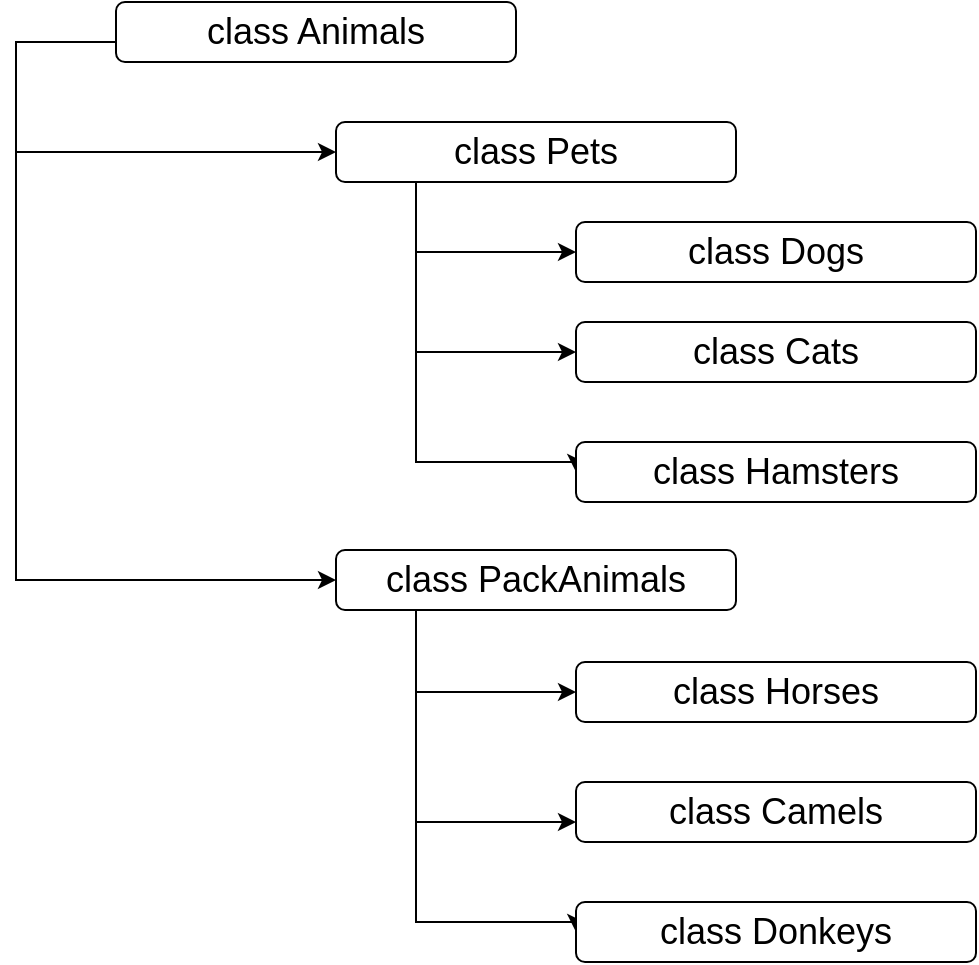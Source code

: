 <mxfile version="20.8.16" type="device"><diagram name="Страница 1" id="3Rzf5FgpFiHGWc6u4JHR"><mxGraphModel dx="1036" dy="614" grid="1" gridSize="10" guides="1" tooltips="1" connect="1" arrows="1" fold="1" page="1" pageScale="1" pageWidth="1169" pageHeight="827" math="0" shadow="0"><root><mxCell id="0"/><mxCell id="1" parent="0"/><mxCell id="2Rzij6FZegjGYHr77-Yl-18" style="edgeStyle=orthogonalEdgeStyle;rounded=0;orthogonalLoop=1;jettySize=auto;html=1;fontSize=18;entryX=0;entryY=0.5;entryDx=0;entryDy=0;" edge="1" parent="1" source="2Rzij6FZegjGYHr77-Yl-1" target="2Rzij6FZegjGYHr77-Yl-12"><mxGeometry relative="1" as="geometry"><mxPoint x="110" y="45" as="targetPoint"/><Array as="points"><mxPoint x="40" y="130"/><mxPoint x="40" y="399"/></Array></mxGeometry></mxCell><mxCell id="2Rzij6FZegjGYHr77-Yl-1" value="&lt;font style=&quot;font-size: 18px;&quot;&gt;class Animals&lt;/font&gt;" style="rounded=1;whiteSpace=wrap;html=1;" vertex="1" parent="1"><mxGeometry x="90" y="110" width="200" height="30" as="geometry"/></mxCell><mxCell id="2Rzij6FZegjGYHr77-Yl-19" style="edgeStyle=orthogonalEdgeStyle;rounded=0;orthogonalLoop=1;jettySize=auto;html=1;fontSize=18;" edge="1" parent="1" target="2Rzij6FZegjGYHr77-Yl-8"><mxGeometry relative="1" as="geometry"><mxPoint x="40" y="130" as="sourcePoint"/><Array as="points"><mxPoint x="40" y="185"/></Array></mxGeometry></mxCell><mxCell id="2Rzij6FZegjGYHr77-Yl-20" style="edgeStyle=orthogonalEdgeStyle;rounded=0;orthogonalLoop=1;jettySize=auto;html=1;entryX=0;entryY=0.5;entryDx=0;entryDy=0;fontSize=18;" edge="1" parent="1" source="2Rzij6FZegjGYHr77-Yl-8" target="2Rzij6FZegjGYHr77-Yl-11"><mxGeometry relative="1" as="geometry"><Array as="points"><mxPoint x="240" y="340"/><mxPoint x="320" y="340"/></Array></mxGeometry></mxCell><mxCell id="2Rzij6FZegjGYHr77-Yl-8" value="&lt;font style=&quot;font-size: 18px;&quot;&gt;class Pets&lt;/font&gt;" style="rounded=1;whiteSpace=wrap;html=1;" vertex="1" parent="1"><mxGeometry x="200" y="170" width="200" height="30" as="geometry"/></mxCell><mxCell id="2Rzij6FZegjGYHr77-Yl-21" style="edgeStyle=orthogonalEdgeStyle;rounded=0;orthogonalLoop=1;jettySize=auto;html=1;fontSize=18;" edge="1" parent="1" target="2Rzij6FZegjGYHr77-Yl-9"><mxGeometry relative="1" as="geometry"><mxPoint x="240" y="200" as="sourcePoint"/><Array as="points"><mxPoint x="240" y="235"/></Array></mxGeometry></mxCell><mxCell id="2Rzij6FZegjGYHr77-Yl-9" value="&lt;font style=&quot;font-size: 18px;&quot;&gt;class Dogs&lt;/font&gt;" style="rounded=1;whiteSpace=wrap;html=1;" vertex="1" parent="1"><mxGeometry x="320" y="220" width="200" height="30" as="geometry"/></mxCell><mxCell id="2Rzij6FZegjGYHr77-Yl-22" style="edgeStyle=orthogonalEdgeStyle;rounded=0;orthogonalLoop=1;jettySize=auto;html=1;fontSize=18;" edge="1" parent="1" target="2Rzij6FZegjGYHr77-Yl-10"><mxGeometry relative="1" as="geometry"><mxPoint x="240" y="225" as="sourcePoint"/><Array as="points"><mxPoint x="240" y="285"/></Array></mxGeometry></mxCell><mxCell id="2Rzij6FZegjGYHr77-Yl-10" value="&lt;font style=&quot;font-size: 18px;&quot;&gt;class Cats&lt;/font&gt;" style="rounded=1;whiteSpace=wrap;html=1;" vertex="1" parent="1"><mxGeometry x="320" y="270" width="200" height="30" as="geometry"/></mxCell><mxCell id="2Rzij6FZegjGYHr77-Yl-11" value="&lt;font style=&quot;font-size: 18px;&quot;&gt;class Hamsters&lt;/font&gt;" style="rounded=1;whiteSpace=wrap;html=1;" vertex="1" parent="1"><mxGeometry x="320" y="330" width="200" height="30" as="geometry"/></mxCell><mxCell id="2Rzij6FZegjGYHr77-Yl-23" style="edgeStyle=orthogonalEdgeStyle;rounded=0;orthogonalLoop=1;jettySize=auto;html=1;entryX=0;entryY=0.5;entryDx=0;entryDy=0;fontSize=18;" edge="1" parent="1" source="2Rzij6FZegjGYHr77-Yl-12" target="2Rzij6FZegjGYHr77-Yl-15"><mxGeometry relative="1" as="geometry"><Array as="points"><mxPoint x="240" y="570"/><mxPoint x="320" y="570"/></Array></mxGeometry></mxCell><mxCell id="2Rzij6FZegjGYHr77-Yl-12" value="&lt;font style=&quot;font-size: 18px;&quot;&gt;class PackAnimals&lt;/font&gt;" style="rounded=1;whiteSpace=wrap;html=1;" vertex="1" parent="1"><mxGeometry x="200" y="384" width="200" height="30" as="geometry"/></mxCell><mxCell id="2Rzij6FZegjGYHr77-Yl-25" style="edgeStyle=orthogonalEdgeStyle;rounded=0;orthogonalLoop=1;jettySize=auto;html=1;fontSize=18;" edge="1" parent="1" target="2Rzij6FZegjGYHr77-Yl-13"><mxGeometry relative="1" as="geometry"><mxPoint x="240" y="420" as="sourcePoint"/><Array as="points"><mxPoint x="240" y="455"/></Array></mxGeometry></mxCell><mxCell id="2Rzij6FZegjGYHr77-Yl-13" value="&lt;font style=&quot;font-size: 18px;&quot;&gt;class Horses&lt;/font&gt;" style="rounded=1;whiteSpace=wrap;html=1;" vertex="1" parent="1"><mxGeometry x="320" y="440" width="200" height="30" as="geometry"/></mxCell><mxCell id="2Rzij6FZegjGYHr77-Yl-24" style="edgeStyle=orthogonalEdgeStyle;rounded=0;orthogonalLoop=1;jettySize=auto;html=1;fontSize=18;" edge="1" parent="1" target="2Rzij6FZegjGYHr77-Yl-14"><mxGeometry relative="1" as="geometry"><mxPoint x="240" y="465" as="sourcePoint"/><Array as="points"><mxPoint x="240" y="520"/></Array></mxGeometry></mxCell><mxCell id="2Rzij6FZegjGYHr77-Yl-14" value="&lt;font style=&quot;font-size: 18px;&quot;&gt;class Camels&lt;/font&gt;" style="rounded=1;whiteSpace=wrap;html=1;" vertex="1" parent="1"><mxGeometry x="320" y="500" width="200" height="30" as="geometry"/></mxCell><mxCell id="2Rzij6FZegjGYHr77-Yl-15" value="&lt;font style=&quot;font-size: 18px;&quot;&gt;class Donkeys&lt;/font&gt;" style="rounded=1;whiteSpace=wrap;html=1;" vertex="1" parent="1"><mxGeometry x="320" y="560" width="200" height="30" as="geometry"/></mxCell></root></mxGraphModel></diagram></mxfile>